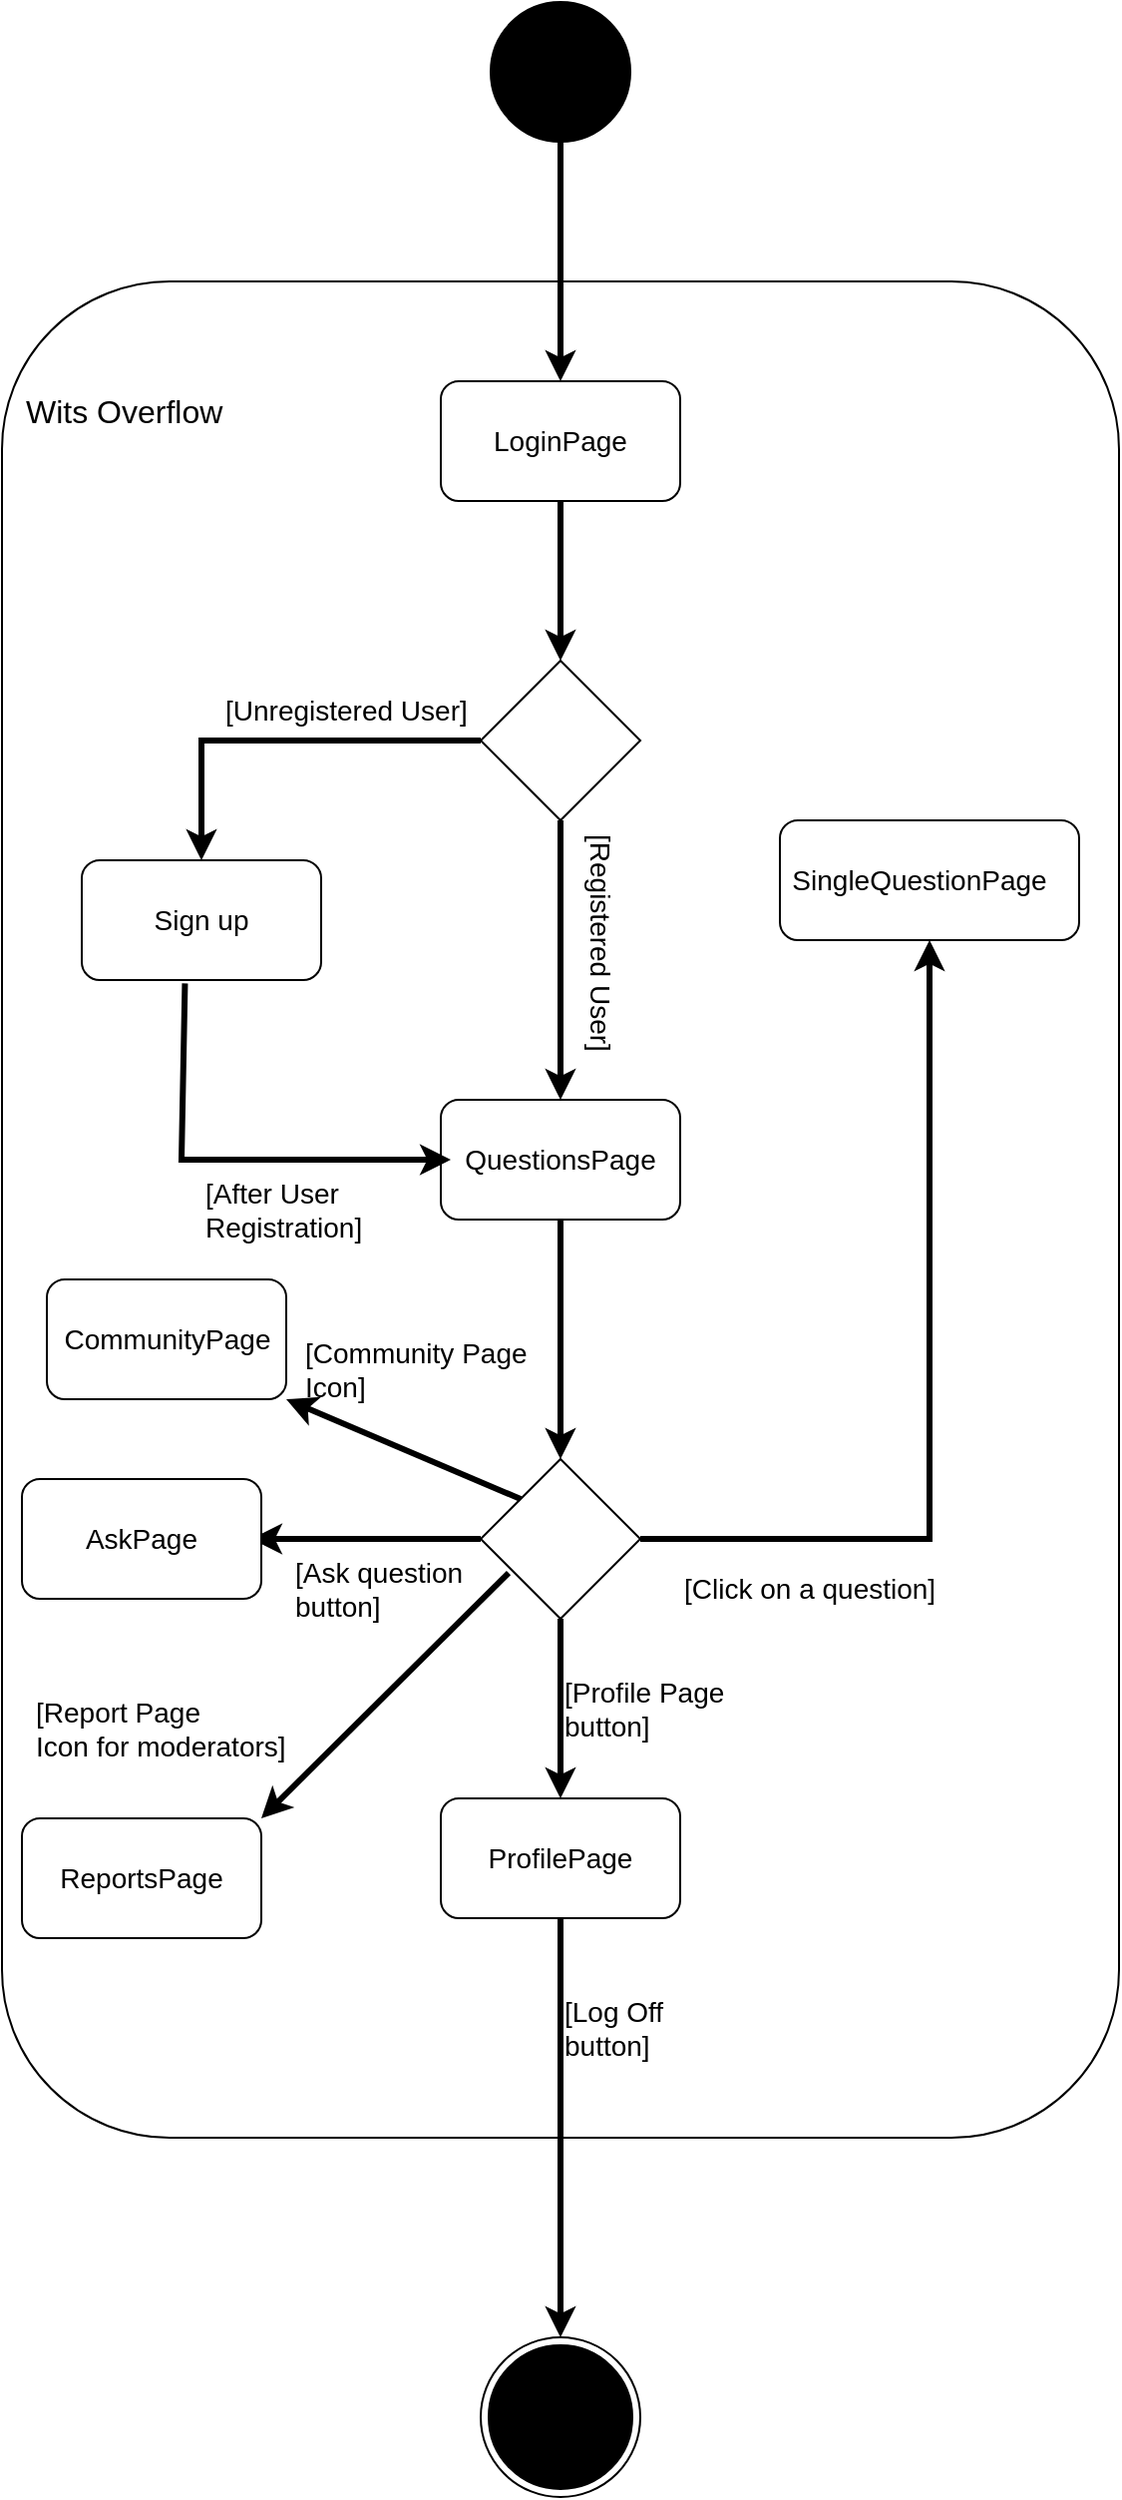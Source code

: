 <mxfile version="21.3.7" type="device">
  <diagram name="Page-1" id="R267TAzrgGcStoHF7DOQ">
    <mxGraphModel dx="880" dy="452" grid="1" gridSize="10" guides="1" tooltips="1" connect="1" arrows="1" fold="1" page="1" pageScale="2" pageWidth="827" pageHeight="1169" math="0" shadow="0">
      <root>
        <mxCell id="0" />
        <mxCell id="1" parent="0" />
        <mxCell id="WUXv7Roz7zW6luZ2Xucw-29" value="" style="group" parent="1" vertex="1" connectable="0">
          <mxGeometry x="210" y="120" width="560" height="1070" as="geometry" />
        </mxCell>
        <mxCell id="WUXv7Roz7zW6luZ2Xucw-3" value="" style="ellipse;whiteSpace=wrap;html=1;aspect=fixed;fillColor=#000000;" parent="WUXv7Roz7zW6luZ2Xucw-29" vertex="1">
          <mxGeometry x="245" width="70" height="70" as="geometry" />
        </mxCell>
        <mxCell id="WUXv7Roz7zW6luZ2Xucw-15" value="" style="rounded=1;whiteSpace=wrap;html=1;direction=south;" parent="WUXv7Roz7zW6luZ2Xucw-29" vertex="1">
          <mxGeometry y="140" width="560" height="930" as="geometry" />
        </mxCell>
        <mxCell id="WUXv7Roz7zW6luZ2Xucw-4" value="" style="endArrow=classic;html=1;rounded=0;entryX=0.5;entryY=0;entryDx=0;entryDy=0;exitX=0.5;exitY=1;exitDx=0;exitDy=0;strokeWidth=3;" parent="WUXv7Roz7zW6luZ2Xucw-29" source="WUXv7Roz7zW6luZ2Xucw-3" target="WUXv7Roz7zW6luZ2Xucw-10" edge="1">
          <mxGeometry width="50" height="50" relative="1" as="geometry">
            <mxPoint x="-935" y="-30" as="sourcePoint" />
            <mxPoint x="-80" y="145.43" as="targetPoint" />
          </mxGeometry>
        </mxCell>
        <mxCell id="WUXv7Roz7zW6luZ2Xucw-9" value="" style="group" parent="WUXv7Roz7zW6luZ2Xucw-29" vertex="1" connectable="0">
          <mxGeometry x="220" y="190" width="120" height="60" as="geometry" />
        </mxCell>
        <mxCell id="WUXv7Roz7zW6luZ2Xucw-10" value="" style="rounded=1;whiteSpace=wrap;html=1;" parent="WUXv7Roz7zW6luZ2Xucw-9" vertex="1">
          <mxGeometry width="120" height="60" as="geometry" />
        </mxCell>
        <mxCell id="WUXv7Roz7zW6luZ2Xucw-11" value="&lt;span style=&quot;font-size: 14px;&quot;&gt;LoginPage&lt;/span&gt;" style="text;html=1;strokeColor=none;fillColor=none;align=center;verticalAlign=middle;whiteSpace=wrap;rounded=0;" parent="WUXv7Roz7zW6luZ2Xucw-9" vertex="1">
          <mxGeometry x="5" y="15" width="110" height="30" as="geometry" />
        </mxCell>
        <mxCell id="WUXv7Roz7zW6luZ2Xucw-19" value="" style="rhombus;whiteSpace=wrap;html=1;" parent="WUXv7Roz7zW6luZ2Xucw-29" vertex="1">
          <mxGeometry x="240" y="330" width="80" height="80" as="geometry" />
        </mxCell>
        <mxCell id="WUXv7Roz7zW6luZ2Xucw-18" value="" style="endArrow=classic;html=1;rounded=0;entryX=0.5;entryY=0;entryDx=0;entryDy=0;strokeWidth=3;exitX=0.5;exitY=1;exitDx=0;exitDy=0;" parent="WUXv7Roz7zW6luZ2Xucw-29" source="WUXv7Roz7zW6luZ2Xucw-10" target="WUXv7Roz7zW6luZ2Xucw-19" edge="1">
          <mxGeometry width="50" height="50" relative="1" as="geometry">
            <mxPoint x="335" y="190" as="sourcePoint" />
            <mxPoint x="335" y="270" as="targetPoint" />
          </mxGeometry>
        </mxCell>
        <mxCell id="WUXv7Roz7zW6luZ2Xucw-20" value="" style="group" parent="WUXv7Roz7zW6luZ2Xucw-29" vertex="1" connectable="0">
          <mxGeometry x="40" y="430" width="120" height="60" as="geometry" />
        </mxCell>
        <mxCell id="WUXv7Roz7zW6luZ2Xucw-21" value="" style="rounded=1;whiteSpace=wrap;html=1;" parent="WUXv7Roz7zW6luZ2Xucw-20" vertex="1">
          <mxGeometry width="120" height="60" as="geometry" />
        </mxCell>
        <mxCell id="WUXv7Roz7zW6luZ2Xucw-22" value="&lt;span style=&quot;font-size: 14px;&quot;&gt;Sign up&lt;/span&gt;" style="text;html=1;strokeColor=none;fillColor=none;align=center;verticalAlign=middle;whiteSpace=wrap;rounded=0;" parent="WUXv7Roz7zW6luZ2Xucw-20" vertex="1">
          <mxGeometry x="5" y="15" width="110" height="30" as="geometry" />
        </mxCell>
        <mxCell id="WUXv7Roz7zW6luZ2Xucw-23" value="" style="endArrow=classic;html=1;rounded=0;entryX=0.5;entryY=0;entryDx=0;entryDy=0;strokeWidth=3;exitX=0;exitY=0.5;exitDx=0;exitDy=0;" parent="WUXv7Roz7zW6luZ2Xucw-29" source="WUXv7Roz7zW6luZ2Xucw-19" target="WUXv7Roz7zW6luZ2Xucw-21" edge="1">
          <mxGeometry width="50" height="50" relative="1" as="geometry">
            <mxPoint x="800" y="330" as="sourcePoint" />
            <mxPoint x="705" y="330" as="targetPoint" />
            <Array as="points">
              <mxPoint x="100" y="370" />
            </Array>
          </mxGeometry>
        </mxCell>
        <mxCell id="WUXv7Roz7zW6luZ2Xucw-25" value="&lt;font style=&quot;font-size: 16px;&quot;&gt;Wits Overflow&lt;/font&gt;" style="text;html=1;strokeColor=none;fillColor=none;align=left;verticalAlign=middle;whiteSpace=wrap;rounded=0;" parent="WUXv7Roz7zW6luZ2Xucw-29" vertex="1">
          <mxGeometry x="10" y="190" width="110" height="30" as="geometry" />
        </mxCell>
        <mxCell id="WUXv7Roz7zW6luZ2Xucw-26" value="" style="group" parent="WUXv7Roz7zW6luZ2Xucw-29" vertex="1" connectable="0">
          <mxGeometry x="220" y="550" width="120" height="60" as="geometry" />
        </mxCell>
        <mxCell id="WUXv7Roz7zW6luZ2Xucw-27" value="" style="rounded=1;whiteSpace=wrap;html=1;" parent="WUXv7Roz7zW6luZ2Xucw-26" vertex="1">
          <mxGeometry width="120" height="60" as="geometry" />
        </mxCell>
        <mxCell id="WUXv7Roz7zW6luZ2Xucw-28" value="&lt;span style=&quot;font-size: 14px;&quot;&gt;QuestionsPage&lt;/span&gt;" style="text;html=1;strokeColor=none;fillColor=none;align=center;verticalAlign=middle;whiteSpace=wrap;rounded=0;" parent="WUXv7Roz7zW6luZ2Xucw-26" vertex="1">
          <mxGeometry x="5" y="15" width="110" height="30" as="geometry" />
        </mxCell>
        <mxCell id="WUXv7Roz7zW6luZ2Xucw-30" value="" style="endArrow=classic;html=1;rounded=0;entryX=0;entryY=0.5;entryDx=0;entryDy=0;strokeWidth=3;exitX=0.431;exitY=1.028;exitDx=0;exitDy=0;exitPerimeter=0;" parent="WUXv7Roz7zW6luZ2Xucw-29" source="WUXv7Roz7zW6luZ2Xucw-21" target="WUXv7Roz7zW6luZ2Xucw-28" edge="1">
          <mxGeometry width="50" height="50" relative="1" as="geometry">
            <mxPoint x="250" y="380" as="sourcePoint" />
            <mxPoint x="110" y="440" as="targetPoint" />
            <Array as="points">
              <mxPoint x="90" y="580" />
            </Array>
          </mxGeometry>
        </mxCell>
        <mxCell id="WUXv7Roz7zW6luZ2Xucw-32" value="" style="endArrow=classic;html=1;rounded=0;entryX=0.5;entryY=0;entryDx=0;entryDy=0;strokeWidth=3;exitX=0.5;exitY=1;exitDx=0;exitDy=0;" parent="WUXv7Roz7zW6luZ2Xucw-29" source="WUXv7Roz7zW6luZ2Xucw-19" target="WUXv7Roz7zW6luZ2Xucw-27" edge="1">
          <mxGeometry width="50" height="50" relative="1" as="geometry">
            <mxPoint x="290" y="260" as="sourcePoint" />
            <mxPoint x="290" y="340" as="targetPoint" />
          </mxGeometry>
        </mxCell>
        <mxCell id="WUXv7Roz7zW6luZ2Xucw-34" value="" style="group" parent="WUXv7Roz7zW6luZ2Xucw-29" vertex="1" connectable="0">
          <mxGeometry x="400" y="410" width="140" height="60" as="geometry" />
        </mxCell>
        <mxCell id="WUXv7Roz7zW6luZ2Xucw-35" value="" style="rounded=1;whiteSpace=wrap;html=1;" parent="WUXv7Roz7zW6luZ2Xucw-34" vertex="1">
          <mxGeometry x="-10" width="150" height="60" as="geometry" />
        </mxCell>
        <mxCell id="WUXv7Roz7zW6luZ2Xucw-36" value="&lt;span style=&quot;font-size: 14px;&quot;&gt;SingleQuestionPage&lt;br&gt;&lt;/span&gt;" style="text;html=1;strokeColor=none;fillColor=none;align=center;verticalAlign=middle;whiteSpace=wrap;rounded=0;" parent="WUXv7Roz7zW6luZ2Xucw-34" vertex="1">
          <mxGeometry x="5" y="15" width="110" height="30" as="geometry" />
        </mxCell>
        <mxCell id="WUXv7Roz7zW6luZ2Xucw-33" value="" style="endArrow=classic;html=1;rounded=0;entryX=0.5;entryY=1;entryDx=0;entryDy=0;strokeWidth=3;exitX=1;exitY=0.5;exitDx=0;exitDy=0;" parent="WUXv7Roz7zW6luZ2Xucw-29" source="WUXv7Roz7zW6luZ2Xucw-61" target="WUXv7Roz7zW6luZ2Xucw-35" edge="1">
          <mxGeometry width="50" height="50" relative="1" as="geometry">
            <mxPoint x="250" y="380" as="sourcePoint" />
            <mxPoint x="110" y="440" as="targetPoint" />
            <Array as="points">
              <mxPoint x="465" y="770" />
            </Array>
          </mxGeometry>
        </mxCell>
        <mxCell id="WUXv7Roz7zW6luZ2Xucw-61" value="" style="rhombus;whiteSpace=wrap;html=1;" parent="WUXv7Roz7zW6luZ2Xucw-29" vertex="1">
          <mxGeometry x="240" y="730" width="80" height="80" as="geometry" />
        </mxCell>
        <mxCell id="WUXv7Roz7zW6luZ2Xucw-62" value="" style="endArrow=classic;html=1;rounded=0;entryX=0.5;entryY=0;entryDx=0;entryDy=0;strokeWidth=3;exitX=0.5;exitY=1;exitDx=0;exitDy=0;" parent="WUXv7Roz7zW6luZ2Xucw-29" source="WUXv7Roz7zW6luZ2Xucw-27" target="WUXv7Roz7zW6luZ2Xucw-61" edge="1">
          <mxGeometry width="50" height="50" relative="1" as="geometry">
            <mxPoint x="290" y="260" as="sourcePoint" />
            <mxPoint x="290" y="340" as="targetPoint" />
          </mxGeometry>
        </mxCell>
        <mxCell id="WUXv7Roz7zW6luZ2Xucw-63" value="" style="endArrow=classic;html=1;rounded=0;entryX=1;entryY=0.5;entryDx=0;entryDy=0;strokeWidth=3;exitX=0;exitY=0.5;exitDx=0;exitDy=0;" parent="WUXv7Roz7zW6luZ2Xucw-29" source="WUXv7Roz7zW6luZ2Xucw-61" target="WUXv7Roz7zW6luZ2Xucw-91" edge="1">
          <mxGeometry width="50" height="50" relative="1" as="geometry">
            <mxPoint x="290" y="620" as="sourcePoint" />
            <mxPoint x="290" y="740" as="targetPoint" />
          </mxGeometry>
        </mxCell>
        <mxCell id="WUXv7Roz7zW6luZ2Xucw-89" value="" style="group" parent="WUXv7Roz7zW6luZ2Xucw-29" vertex="1" connectable="0">
          <mxGeometry x="10" y="740" width="120" height="60" as="geometry" />
        </mxCell>
        <mxCell id="WUXv7Roz7zW6luZ2Xucw-90" value="" style="rounded=1;whiteSpace=wrap;html=1;" parent="WUXv7Roz7zW6luZ2Xucw-89" vertex="1">
          <mxGeometry width="120" height="60" as="geometry" />
        </mxCell>
        <mxCell id="WUXv7Roz7zW6luZ2Xucw-91" value="&lt;span style=&quot;font-size: 14px;&quot;&gt;AskPage&lt;/span&gt;" style="text;html=1;strokeColor=none;fillColor=none;align=center;verticalAlign=middle;whiteSpace=wrap;rounded=0;" parent="WUXv7Roz7zW6luZ2Xucw-89" vertex="1">
          <mxGeometry x="5" y="15" width="110" height="30" as="geometry" />
        </mxCell>
        <mxCell id="WUXv7Roz7zW6luZ2Xucw-93" value="" style="group" parent="WUXv7Roz7zW6luZ2Xucw-29" vertex="1" connectable="0">
          <mxGeometry x="220" y="900" width="120" height="60" as="geometry" />
        </mxCell>
        <mxCell id="WUXv7Roz7zW6luZ2Xucw-94" value="" style="rounded=1;whiteSpace=wrap;html=1;" parent="WUXv7Roz7zW6luZ2Xucw-93" vertex="1">
          <mxGeometry width="120" height="60" as="geometry" />
        </mxCell>
        <mxCell id="WUXv7Roz7zW6luZ2Xucw-95" value="&lt;span style=&quot;font-size: 14px;&quot;&gt;ProfilePage&lt;/span&gt;" style="text;html=1;strokeColor=none;fillColor=none;align=center;verticalAlign=middle;whiteSpace=wrap;rounded=0;" parent="WUXv7Roz7zW6luZ2Xucw-93" vertex="1">
          <mxGeometry x="5" y="15" width="110" height="30" as="geometry" />
        </mxCell>
        <mxCell id="WUXv7Roz7zW6luZ2Xucw-99" value="" style="endArrow=classic;html=1;rounded=0;entryX=0.5;entryY=0;entryDx=0;entryDy=0;strokeWidth=3;exitX=0.5;exitY=1;exitDx=0;exitDy=0;" parent="WUXv7Roz7zW6luZ2Xucw-29" source="WUXv7Roz7zW6luZ2Xucw-61" target="WUXv7Roz7zW6luZ2Xucw-94" edge="1">
          <mxGeometry width="50" height="50" relative="1" as="geometry">
            <mxPoint x="280" y="816" as="sourcePoint" />
            <mxPoint x="290" y="560" as="targetPoint" />
          </mxGeometry>
        </mxCell>
        <mxCell id="WUXv7Roz7zW6luZ2Xucw-102" value="&lt;font style=&quot;font-size: 14px;&quot;&gt;[Registered User]&lt;/font&gt;" style="text;html=1;strokeColor=none;fillColor=none;align=left;verticalAlign=middle;whiteSpace=wrap;rounded=0;rotation=90;" parent="WUXv7Roz7zW6luZ2Xucw-29" vertex="1">
          <mxGeometry x="240" y="460" width="120" height="30" as="geometry" />
        </mxCell>
        <mxCell id="WUXv7Roz7zW6luZ2Xucw-103" value="&lt;font style=&quot;font-size: 14px;&quot;&gt;[Click on a question]&lt;/font&gt;" style="text;html=1;strokeColor=none;fillColor=none;align=left;verticalAlign=middle;whiteSpace=wrap;rounded=0;" parent="WUXv7Roz7zW6luZ2Xucw-29" vertex="1">
          <mxGeometry x="340" y="780" width="130" height="30" as="geometry" />
        </mxCell>
        <mxCell id="WUXv7Roz7zW6luZ2Xucw-104" value="&lt;font style=&quot;font-size: 14px;&quot;&gt;[Unregistered User]&lt;/font&gt;" style="text;html=1;strokeColor=none;fillColor=none;align=left;verticalAlign=middle;whiteSpace=wrap;rounded=0;" parent="WUXv7Roz7zW6luZ2Xucw-29" vertex="1">
          <mxGeometry x="110" y="340" width="130" height="30" as="geometry" />
        </mxCell>
        <mxCell id="WUXv7Roz7zW6luZ2Xucw-105" value="&lt;font style=&quot;font-size: 14px;&quot;&gt;[After&amp;nbsp;User&lt;br&gt;Registration]&lt;/font&gt;" style="text;html=1;strokeColor=none;fillColor=none;align=left;verticalAlign=middle;whiteSpace=wrap;rounded=0;" parent="WUXv7Roz7zW6luZ2Xucw-29" vertex="1">
          <mxGeometry x="100" y="590" width="100" height="30" as="geometry" />
        </mxCell>
        <mxCell id="WUXv7Roz7zW6luZ2Xucw-143" value="&lt;font style=&quot;font-size: 14px;&quot;&gt;[Ask question&lt;br&gt;button]&lt;/font&gt;" style="text;html=1;strokeColor=none;fillColor=none;align=left;verticalAlign=middle;whiteSpace=wrap;rounded=0;" parent="WUXv7Roz7zW6luZ2Xucw-29" vertex="1">
          <mxGeometry x="145" y="780" width="100" height="30" as="geometry" />
        </mxCell>
        <mxCell id="WUXv7Roz7zW6luZ2Xucw-182" value="&lt;font style=&quot;font-size: 14px;&quot;&gt;[Profile Page&lt;br&gt;button]&lt;/font&gt;" style="text;html=1;strokeColor=none;fillColor=none;align=left;verticalAlign=middle;whiteSpace=wrap;rounded=0;" parent="WUXv7Roz7zW6luZ2Xucw-29" vertex="1">
          <mxGeometry x="280" y="840" width="100" height="30" as="geometry" />
        </mxCell>
        <mxCell id="WUXv7Roz7zW6luZ2Xucw-183" value="&lt;font style=&quot;font-size: 14px;&quot;&gt;[Log Off&lt;br&gt;button]&lt;/font&gt;" style="text;html=1;strokeColor=none;fillColor=none;align=left;verticalAlign=middle;whiteSpace=wrap;rounded=0;" parent="WUXv7Roz7zW6luZ2Xucw-29" vertex="1">
          <mxGeometry x="280" y="1000" width="100" height="30" as="geometry" />
        </mxCell>
        <mxCell id="8SfqmQW3yApdBg0pFhgM-1" value="" style="endArrow=classic;html=1;rounded=0;entryX=1;entryY=0;entryDx=0;entryDy=0;strokeWidth=3;exitX=0.175;exitY=0.713;exitDx=0;exitDy=0;exitPerimeter=0;" edge="1" parent="WUXv7Roz7zW6luZ2Xucw-29" source="WUXv7Roz7zW6luZ2Xucw-61" target="8SfqmQW3yApdBg0pFhgM-3">
          <mxGeometry width="50" height="50" relative="1" as="geometry">
            <mxPoint x="250" y="780" as="sourcePoint" />
            <mxPoint x="135" y="780" as="targetPoint" />
          </mxGeometry>
        </mxCell>
        <mxCell id="8SfqmQW3yApdBg0pFhgM-2" value="" style="group" vertex="1" connectable="0" parent="WUXv7Roz7zW6luZ2Xucw-29">
          <mxGeometry x="10" y="910" width="120" height="60" as="geometry" />
        </mxCell>
        <mxCell id="8SfqmQW3yApdBg0pFhgM-3" value="" style="rounded=1;whiteSpace=wrap;html=1;" vertex="1" parent="8SfqmQW3yApdBg0pFhgM-2">
          <mxGeometry width="120" height="60" as="geometry" />
        </mxCell>
        <mxCell id="8SfqmQW3yApdBg0pFhgM-4" value="&lt;span style=&quot;font-size: 14px;&quot;&gt;ReportsPage&lt;/span&gt;" style="text;html=1;strokeColor=none;fillColor=none;align=center;verticalAlign=middle;whiteSpace=wrap;rounded=0;" vertex="1" parent="8SfqmQW3yApdBg0pFhgM-2">
          <mxGeometry x="5" y="15" width="110" height="30" as="geometry" />
        </mxCell>
        <mxCell id="8SfqmQW3yApdBg0pFhgM-5" value="&lt;font style=&quot;font-size: 14px;&quot;&gt;[Report Page&lt;br&gt;Icon for moderators]&lt;/font&gt;" style="text;html=1;strokeColor=none;fillColor=none;align=left;verticalAlign=middle;whiteSpace=wrap;rounded=0;" vertex="1" parent="WUXv7Roz7zW6luZ2Xucw-29">
          <mxGeometry x="15" y="850" width="135" height="30" as="geometry" />
        </mxCell>
        <mxCell id="8SfqmQW3yApdBg0pFhgM-7" value="" style="group" vertex="1" connectable="0" parent="WUXv7Roz7zW6luZ2Xucw-29">
          <mxGeometry x="22.5" y="640" width="120" height="60" as="geometry" />
        </mxCell>
        <mxCell id="8SfqmQW3yApdBg0pFhgM-8" value="" style="rounded=1;whiteSpace=wrap;html=1;" vertex="1" parent="8SfqmQW3yApdBg0pFhgM-7">
          <mxGeometry width="120" height="60" as="geometry" />
        </mxCell>
        <mxCell id="8SfqmQW3yApdBg0pFhgM-9" value="&lt;span style=&quot;font-size: 14px;&quot;&gt;CommunityPage&lt;/span&gt;" style="text;html=1;strokeColor=none;fillColor=none;align=center;verticalAlign=middle;whiteSpace=wrap;rounded=0;" vertex="1" parent="8SfqmQW3yApdBg0pFhgM-7">
          <mxGeometry x="5" y="15" width="110" height="30" as="geometry" />
        </mxCell>
        <mxCell id="8SfqmQW3yApdBg0pFhgM-6" value="" style="endArrow=classic;html=1;rounded=0;strokeWidth=3;exitX=0;exitY=0;exitDx=0;exitDy=0;entryX=1;entryY=1;entryDx=0;entryDy=0;" edge="1" parent="WUXv7Roz7zW6luZ2Xucw-29" source="WUXv7Roz7zW6luZ2Xucw-61" target="8SfqmQW3yApdBg0pFhgM-8">
          <mxGeometry width="50" height="50" relative="1" as="geometry">
            <mxPoint x="264" y="797" as="sourcePoint" />
            <mxPoint x="140" y="920" as="targetPoint" />
          </mxGeometry>
        </mxCell>
        <mxCell id="8SfqmQW3yApdBg0pFhgM-10" value="&lt;font style=&quot;font-size: 14px;&quot;&gt;[Community Page&lt;br&gt;Icon]&lt;/font&gt;" style="text;html=1;strokeColor=none;fillColor=none;align=left;verticalAlign=middle;whiteSpace=wrap;rounded=0;" vertex="1" parent="WUXv7Roz7zW6luZ2Xucw-29">
          <mxGeometry x="150" y="670" width="115" height="30" as="geometry" />
        </mxCell>
        <mxCell id="WUXv7Roz7zW6luZ2Xucw-100" value="" style="ellipse;html=1;shape=endState;fillColor=#000000;strokeColor=default;" parent="1" vertex="1">
          <mxGeometry x="450" y="1290" width="80" height="80" as="geometry" />
        </mxCell>
        <mxCell id="WUXv7Roz7zW6luZ2Xucw-101" value="" style="endArrow=classic;html=1;rounded=0;strokeWidth=3;entryX=0.5;entryY=0;entryDx=0;entryDy=0;exitX=0.5;exitY=1;exitDx=0;exitDy=0;" parent="1" source="WUXv7Roz7zW6luZ2Xucw-94" target="WUXv7Roz7zW6luZ2Xucw-100" edge="1">
          <mxGeometry width="50" height="50" relative="1" as="geometry">
            <mxPoint x="420" y="940" as="sourcePoint" />
            <mxPoint x="400" y="1100" as="targetPoint" />
          </mxGeometry>
        </mxCell>
      </root>
    </mxGraphModel>
  </diagram>
</mxfile>
